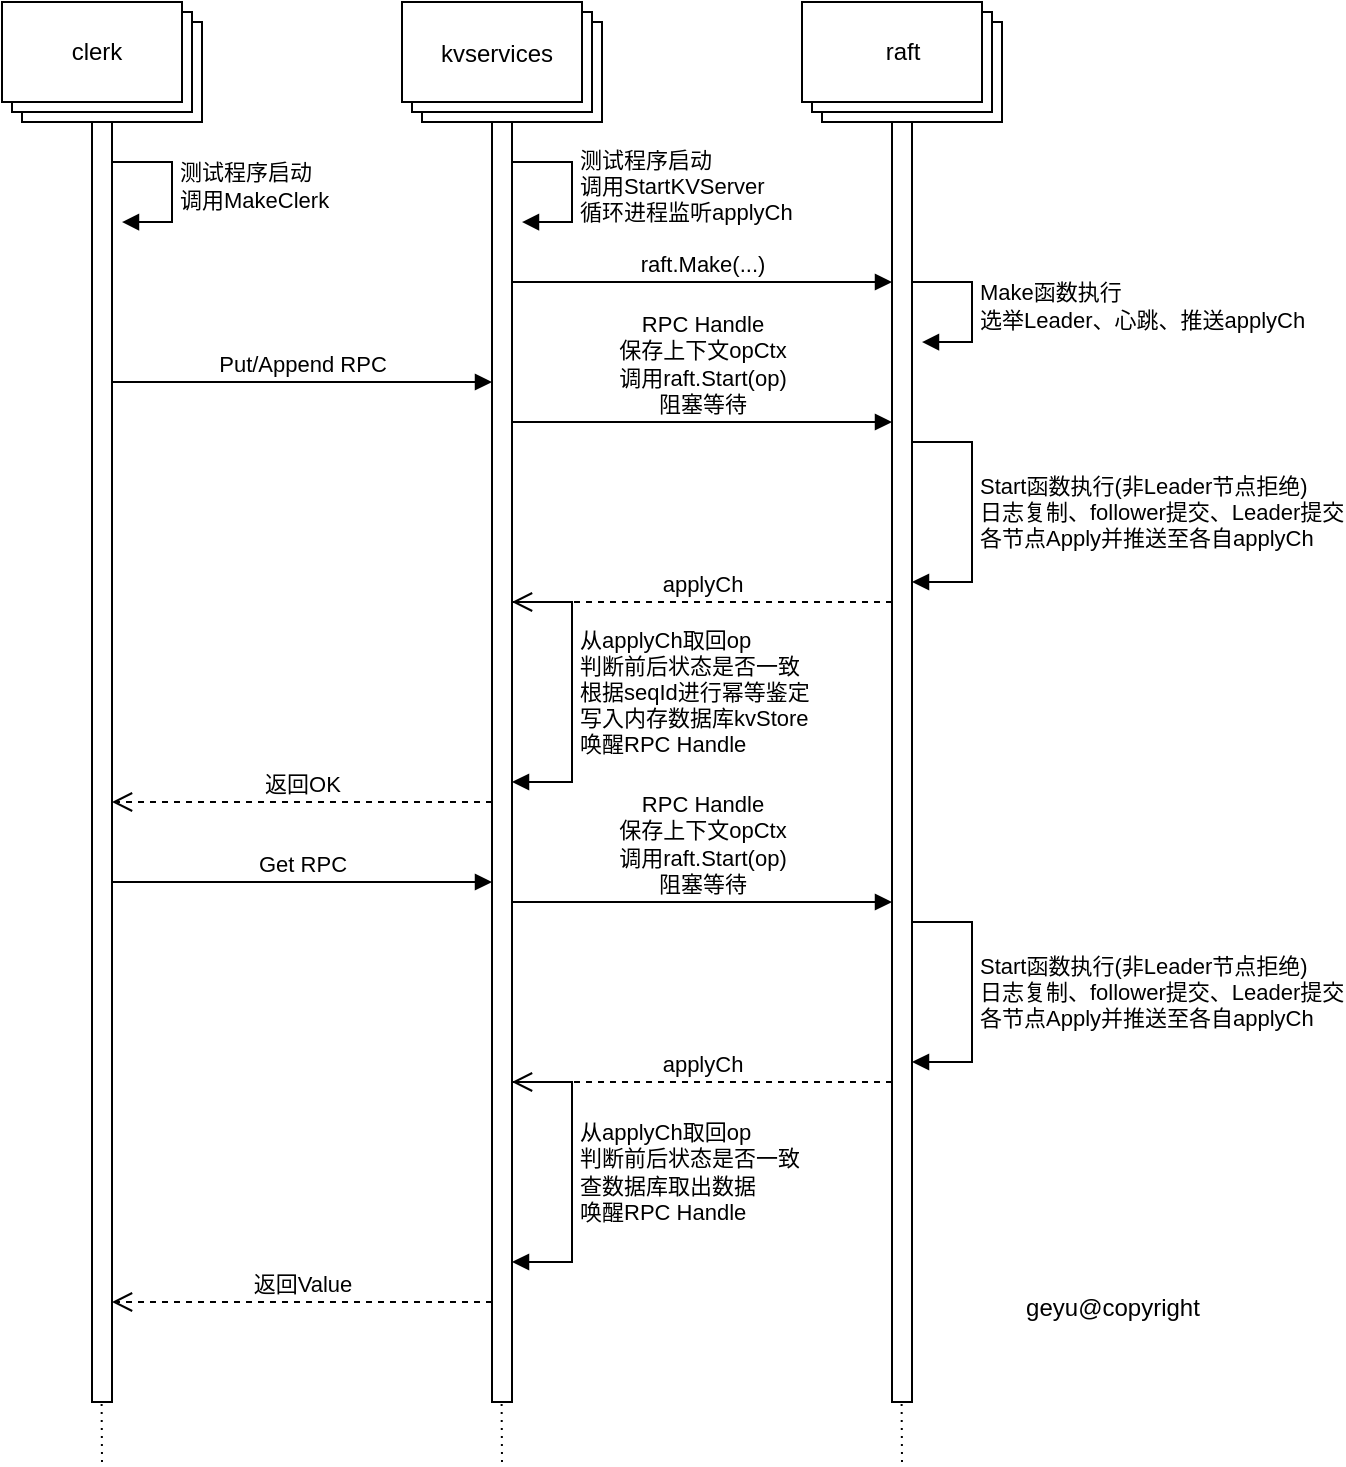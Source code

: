<mxfile version="22.1.21" type="github">
  <diagram name="第 1 页" id="FPYjRtR00kIafVPNTrFi">
    <mxGraphModel dx="873" dy="719" grid="1" gridSize="10" guides="1" tooltips="1" connect="1" arrows="1" fold="1" page="1" pageScale="1" pageWidth="827" pageHeight="1169" math="0" shadow="0">
      <root>
        <mxCell id="0" />
        <mxCell id="1" parent="0" />
        <mxCell id="yPbcOqCsxhrlnARZazFJ-10" value="" style="html=1;points=[[0,0,0,0,5],[0,1,0,0,-5],[1,0,0,0,5],[1,1,0,0,-5]];perimeter=orthogonalPerimeter;outlineConnect=0;targetShapes=umlLifeline;portConstraint=eastwest;newEdgeStyle={&quot;curved&quot;:0,&quot;rounded&quot;:0};" vertex="1" parent="1">
          <mxGeometry x="70" y="80" width="10" height="640" as="geometry" />
        </mxCell>
        <mxCell id="yPbcOqCsxhrlnARZazFJ-11" value="" style="html=1;points=[[0,0,0,0,5],[0,1,0,0,-5],[1,0,0,0,5],[1,1,0,0,-5]];perimeter=orthogonalPerimeter;outlineConnect=0;targetShapes=umlLifeline;portConstraint=eastwest;newEdgeStyle={&quot;curved&quot;:0,&quot;rounded&quot;:0};" vertex="1" parent="1">
          <mxGeometry x="270" y="80" width="10" height="640" as="geometry" />
        </mxCell>
        <mxCell id="yPbcOqCsxhrlnARZazFJ-12" value="" style="html=1;points=[[0,0,0,0,5],[0,1,0,0,-5],[1,0,0,0,5],[1,1,0,0,-5]];perimeter=orthogonalPerimeter;outlineConnect=0;targetShapes=umlLifeline;portConstraint=eastwest;newEdgeStyle={&quot;curved&quot;:0,&quot;rounded&quot;:0};" vertex="1" parent="1">
          <mxGeometry x="470" y="80" width="10" height="640" as="geometry" />
        </mxCell>
        <mxCell id="yPbcOqCsxhrlnARZazFJ-17" value="测试程序启动&lt;br&gt;调用MakeClerk" style="html=1;align=left;spacingLeft=2;endArrow=block;rounded=0;edgeStyle=orthogonalEdgeStyle;curved=0;rounded=0;" edge="1" parent="1">
          <mxGeometry x="-0.01" relative="1" as="geometry">
            <mxPoint x="80" y="100" as="sourcePoint" />
            <Array as="points">
              <mxPoint x="110" y="130" />
            </Array>
            <mxPoint x="85" y="130.029" as="targetPoint" />
            <mxPoint as="offset" />
          </mxGeometry>
        </mxCell>
        <mxCell id="yPbcOqCsxhrlnARZazFJ-18" value="测试程序启动&lt;br&gt;调用StartKVServer&lt;br&gt;循环进程监听applyCh" style="html=1;align=left;spacingLeft=2;endArrow=block;rounded=0;edgeStyle=orthogonalEdgeStyle;curved=0;rounded=0;" edge="1" parent="1">
          <mxGeometry x="-0.006" relative="1" as="geometry">
            <mxPoint x="280" y="100" as="sourcePoint" />
            <Array as="points">
              <mxPoint x="310" y="130" />
            </Array>
            <mxPoint x="285" y="130.029" as="targetPoint" />
            <mxPoint as="offset" />
          </mxGeometry>
        </mxCell>
        <mxCell id="yPbcOqCsxhrlnARZazFJ-19" value="" style="verticalLabelPosition=bottom;verticalAlign=top;html=1;shape=mxgraph.basic.layered_rect;dx=10;outlineConnect=0;whiteSpace=wrap;" vertex="1" parent="1">
          <mxGeometry x="25" y="20" width="100" height="60" as="geometry" />
        </mxCell>
        <mxCell id="yPbcOqCsxhrlnARZazFJ-20" value="clerk" style="text;html=1;align=center;verticalAlign=middle;resizable=0;points=[];autosize=1;strokeColor=none;fillColor=none;" vertex="1" parent="1">
          <mxGeometry x="47" y="30" width="50" height="30" as="geometry" />
        </mxCell>
        <mxCell id="yPbcOqCsxhrlnARZazFJ-21" value="" style="verticalLabelPosition=bottom;verticalAlign=top;html=1;shape=mxgraph.basic.layered_rect;dx=10;outlineConnect=0;whiteSpace=wrap;" vertex="1" parent="1">
          <mxGeometry x="225" y="20" width="100" height="60" as="geometry" />
        </mxCell>
        <mxCell id="yPbcOqCsxhrlnARZazFJ-22" value="kvservices" style="text;html=1;align=center;verticalAlign=middle;resizable=0;points=[];autosize=1;strokeColor=none;fillColor=none;" vertex="1" parent="1">
          <mxGeometry x="232" y="31" width="80" height="30" as="geometry" />
        </mxCell>
        <mxCell id="yPbcOqCsxhrlnARZazFJ-24" value="" style="verticalLabelPosition=bottom;verticalAlign=top;html=1;shape=mxgraph.basic.layered_rect;dx=10;outlineConnect=0;whiteSpace=wrap;" vertex="1" parent="1">
          <mxGeometry x="425" y="20" width="100" height="60" as="geometry" />
        </mxCell>
        <mxCell id="yPbcOqCsxhrlnARZazFJ-25" value="raft" style="text;html=1;align=center;verticalAlign=middle;resizable=0;points=[];autosize=1;strokeColor=none;fillColor=none;" vertex="1" parent="1">
          <mxGeometry x="455" y="30" width="40" height="30" as="geometry" />
        </mxCell>
        <mxCell id="yPbcOqCsxhrlnARZazFJ-27" value="raft.Make(...)" style="html=1;verticalAlign=bottom;endArrow=block;curved=0;rounded=0;" edge="1" parent="1">
          <mxGeometry width="80" relative="1" as="geometry">
            <mxPoint x="280" y="160" as="sourcePoint" />
            <mxPoint x="470" y="160" as="targetPoint" />
          </mxGeometry>
        </mxCell>
        <mxCell id="yPbcOqCsxhrlnARZazFJ-28" value="Make函数执行&lt;br&gt;选举Leader、心跳、推送applyCh" style="html=1;align=left;spacingLeft=2;endArrow=block;rounded=0;edgeStyle=orthogonalEdgeStyle;curved=0;rounded=0;" edge="1" parent="1">
          <mxGeometry x="-0.006" relative="1" as="geometry">
            <mxPoint x="480" y="160" as="sourcePoint" />
            <Array as="points">
              <mxPoint x="510" y="190" />
            </Array>
            <mxPoint x="485" y="190.029" as="targetPoint" />
            <mxPoint as="offset" />
          </mxGeometry>
        </mxCell>
        <mxCell id="yPbcOqCsxhrlnARZazFJ-29" value="Put/Append RPC" style="html=1;verticalAlign=bottom;endArrow=block;curved=0;rounded=0;" edge="1" parent="1">
          <mxGeometry width="80" relative="1" as="geometry">
            <mxPoint x="80" y="210" as="sourcePoint" />
            <mxPoint x="270" y="210" as="targetPoint" />
          </mxGeometry>
        </mxCell>
        <mxCell id="yPbcOqCsxhrlnARZazFJ-30" value="RPC Handle&lt;br&gt;保存上下文opCtx&lt;br&gt;调用raft.Start(op)&lt;br&gt;阻塞等待" style="html=1;verticalAlign=bottom;endArrow=block;curved=0;rounded=0;" edge="1" parent="1">
          <mxGeometry width="80" relative="1" as="geometry">
            <mxPoint x="280" y="230" as="sourcePoint" />
            <mxPoint x="470" y="230" as="targetPoint" />
          </mxGeometry>
        </mxCell>
        <mxCell id="yPbcOqCsxhrlnARZazFJ-31" value="Start函数执行(非Leader节点拒绝)&lt;br&gt;日志复制、follower提交、Leader提交&lt;br&gt;各节点Apply并推送至各自applyCh" style="html=1;align=left;spacingLeft=2;endArrow=block;rounded=0;edgeStyle=orthogonalEdgeStyle;curved=0;rounded=0;" edge="1" parent="1">
          <mxGeometry x="-0.006" relative="1" as="geometry">
            <mxPoint x="480" y="240" as="sourcePoint" />
            <Array as="points">
              <mxPoint x="510" y="240" />
              <mxPoint x="510" y="310" />
            </Array>
            <mxPoint x="480" y="310" as="targetPoint" />
            <mxPoint as="offset" />
          </mxGeometry>
        </mxCell>
        <mxCell id="yPbcOqCsxhrlnARZazFJ-33" value="applyCh" style="html=1;verticalAlign=bottom;endArrow=open;dashed=1;endSize=8;curved=0;rounded=0;" edge="1" parent="1">
          <mxGeometry relative="1" as="geometry">
            <mxPoint x="470" y="320" as="sourcePoint" />
            <mxPoint x="280.0" y="320" as="targetPoint" />
          </mxGeometry>
        </mxCell>
        <mxCell id="yPbcOqCsxhrlnARZazFJ-37" value="从applyCh取回op&lt;br&gt;判断前后状态是否一致&lt;br&gt;根据seqId进行幂等鉴定&lt;br&gt;写入内存数据库kvStore&lt;br&gt;唤醒RPC Handle" style="html=1;align=left;spacingLeft=2;endArrow=block;rounded=0;edgeStyle=orthogonalEdgeStyle;curved=0;rounded=0;" edge="1" parent="1">
          <mxGeometry x="-0.007" relative="1" as="geometry">
            <mxPoint x="280" y="320" as="sourcePoint" />
            <Array as="points">
              <mxPoint x="310" y="320" />
              <mxPoint x="310" y="410" />
            </Array>
            <mxPoint x="280.0" y="410.0" as="targetPoint" />
            <mxPoint as="offset" />
          </mxGeometry>
        </mxCell>
        <mxCell id="yPbcOqCsxhrlnARZazFJ-38" value="返回OK" style="html=1;verticalAlign=bottom;endArrow=open;dashed=1;endSize=8;curved=0;rounded=0;" edge="1" parent="1">
          <mxGeometry relative="1" as="geometry">
            <mxPoint x="270" y="420" as="sourcePoint" />
            <mxPoint x="80.0" y="420" as="targetPoint" />
          </mxGeometry>
        </mxCell>
        <mxCell id="yPbcOqCsxhrlnARZazFJ-39" value="Get RPC" style="html=1;verticalAlign=bottom;endArrow=block;curved=0;rounded=0;" edge="1" parent="1">
          <mxGeometry width="80" relative="1" as="geometry">
            <mxPoint x="80" y="460" as="sourcePoint" />
            <mxPoint x="270" y="460" as="targetPoint" />
          </mxGeometry>
        </mxCell>
        <mxCell id="yPbcOqCsxhrlnARZazFJ-40" value="RPC Handle&lt;br&gt;保存上下文opCtx&lt;br&gt;调用raft.Start(op)&lt;br&gt;阻塞等待" style="html=1;verticalAlign=bottom;endArrow=block;curved=0;rounded=0;" edge="1" parent="1">
          <mxGeometry width="80" relative="1" as="geometry">
            <mxPoint x="280" y="470" as="sourcePoint" />
            <mxPoint x="470" y="470" as="targetPoint" />
          </mxGeometry>
        </mxCell>
        <mxCell id="yPbcOqCsxhrlnARZazFJ-41" value="Start函数执行(非Leader节点拒绝)&lt;br&gt;日志复制、follower提交、Leader提交&lt;br&gt;各节点Apply并推送至各自applyCh" style="html=1;align=left;spacingLeft=2;endArrow=block;rounded=0;edgeStyle=orthogonalEdgeStyle;curved=0;rounded=0;" edge="1" parent="1">
          <mxGeometry x="-0.006" relative="1" as="geometry">
            <mxPoint x="480" y="480" as="sourcePoint" />
            <Array as="points">
              <mxPoint x="510" y="480" />
              <mxPoint x="510" y="550" />
            </Array>
            <mxPoint x="480" y="550" as="targetPoint" />
            <mxPoint as="offset" />
          </mxGeometry>
        </mxCell>
        <mxCell id="yPbcOqCsxhrlnARZazFJ-42" value="applyCh" style="html=1;verticalAlign=bottom;endArrow=open;dashed=1;endSize=8;curved=0;rounded=0;" edge="1" parent="1">
          <mxGeometry relative="1" as="geometry">
            <mxPoint x="470" y="560" as="sourcePoint" />
            <mxPoint x="280.0" y="560" as="targetPoint" />
          </mxGeometry>
        </mxCell>
        <mxCell id="yPbcOqCsxhrlnARZazFJ-43" value="从applyCh取回op&lt;br&gt;判断前后状态是否一致&lt;br&gt;查数据库取出数据&lt;br&gt;唤醒RPC Handle" style="html=1;align=left;spacingLeft=2;endArrow=block;rounded=0;edgeStyle=orthogonalEdgeStyle;curved=0;rounded=0;" edge="1" parent="1">
          <mxGeometry x="-0.007" relative="1" as="geometry">
            <mxPoint x="280" y="560" as="sourcePoint" />
            <Array as="points">
              <mxPoint x="310" y="560" />
              <mxPoint x="310" y="650" />
            </Array>
            <mxPoint x="280.0" y="650.0" as="targetPoint" />
            <mxPoint as="offset" />
          </mxGeometry>
        </mxCell>
        <mxCell id="yPbcOqCsxhrlnARZazFJ-45" value="返回Value" style="html=1;verticalAlign=bottom;endArrow=open;dashed=1;endSize=8;curved=0;rounded=0;" edge="1" parent="1">
          <mxGeometry relative="1" as="geometry">
            <mxPoint x="270" y="670" as="sourcePoint" />
            <mxPoint x="80.0" y="670" as="targetPoint" />
          </mxGeometry>
        </mxCell>
        <mxCell id="yPbcOqCsxhrlnARZazFJ-46" value="geyu@copyright" style="text;html=1;align=center;verticalAlign=middle;resizable=0;points=[];autosize=1;strokeColor=none;fillColor=none;" vertex="1" parent="1">
          <mxGeometry x="525" y="658" width="110" height="30" as="geometry" />
        </mxCell>
        <mxCell id="yPbcOqCsxhrlnARZazFJ-47" value="" style="endArrow=none;dashed=1;html=1;dashPattern=1 3;strokeWidth=1;rounded=0;" edge="1" parent="1">
          <mxGeometry width="50" height="50" relative="1" as="geometry">
            <mxPoint x="75" y="750" as="sourcePoint" />
            <mxPoint x="74.8" y="720" as="targetPoint" />
          </mxGeometry>
        </mxCell>
        <mxCell id="yPbcOqCsxhrlnARZazFJ-48" value="" style="endArrow=none;dashed=1;html=1;dashPattern=1 3;strokeWidth=1;rounded=0;" edge="1" parent="1">
          <mxGeometry width="50" height="50" relative="1" as="geometry">
            <mxPoint x="275" y="750" as="sourcePoint" />
            <mxPoint x="274.8" y="720" as="targetPoint" />
          </mxGeometry>
        </mxCell>
        <mxCell id="yPbcOqCsxhrlnARZazFJ-49" value="" style="endArrow=none;dashed=1;html=1;dashPattern=1 3;strokeWidth=1;rounded=0;" edge="1" parent="1">
          <mxGeometry width="50" height="50" relative="1" as="geometry">
            <mxPoint x="475" y="750" as="sourcePoint" />
            <mxPoint x="474.8" y="720" as="targetPoint" />
          </mxGeometry>
        </mxCell>
      </root>
    </mxGraphModel>
  </diagram>
</mxfile>
